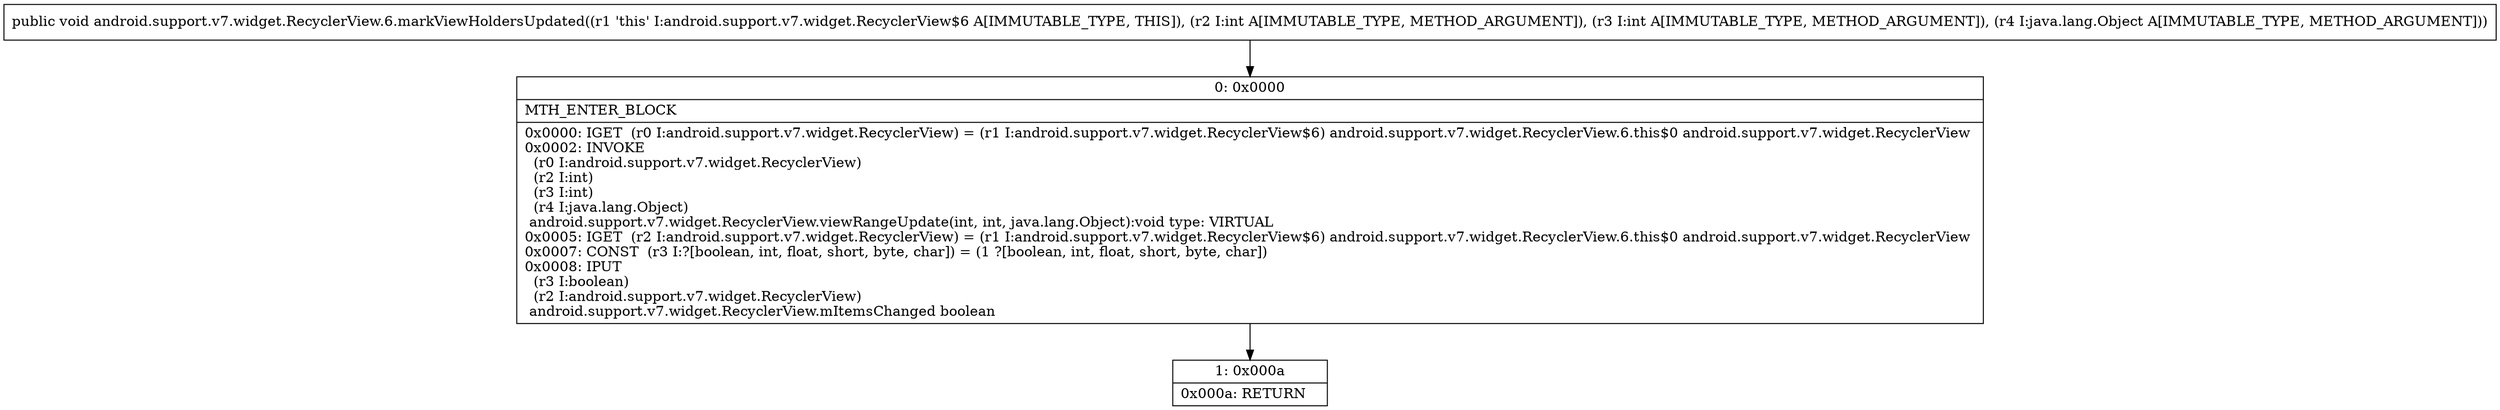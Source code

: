 digraph "CFG forandroid.support.v7.widget.RecyclerView.6.markViewHoldersUpdated(IILjava\/lang\/Object;)V" {
Node_0 [shape=record,label="{0\:\ 0x0000|MTH_ENTER_BLOCK\l|0x0000: IGET  (r0 I:android.support.v7.widget.RecyclerView) = (r1 I:android.support.v7.widget.RecyclerView$6) android.support.v7.widget.RecyclerView.6.this$0 android.support.v7.widget.RecyclerView \l0x0002: INVOKE  \l  (r0 I:android.support.v7.widget.RecyclerView)\l  (r2 I:int)\l  (r3 I:int)\l  (r4 I:java.lang.Object)\l android.support.v7.widget.RecyclerView.viewRangeUpdate(int, int, java.lang.Object):void type: VIRTUAL \l0x0005: IGET  (r2 I:android.support.v7.widget.RecyclerView) = (r1 I:android.support.v7.widget.RecyclerView$6) android.support.v7.widget.RecyclerView.6.this$0 android.support.v7.widget.RecyclerView \l0x0007: CONST  (r3 I:?[boolean, int, float, short, byte, char]) = (1 ?[boolean, int, float, short, byte, char]) \l0x0008: IPUT  \l  (r3 I:boolean)\l  (r2 I:android.support.v7.widget.RecyclerView)\l android.support.v7.widget.RecyclerView.mItemsChanged boolean \l}"];
Node_1 [shape=record,label="{1\:\ 0x000a|0x000a: RETURN   \l}"];
MethodNode[shape=record,label="{public void android.support.v7.widget.RecyclerView.6.markViewHoldersUpdated((r1 'this' I:android.support.v7.widget.RecyclerView$6 A[IMMUTABLE_TYPE, THIS]), (r2 I:int A[IMMUTABLE_TYPE, METHOD_ARGUMENT]), (r3 I:int A[IMMUTABLE_TYPE, METHOD_ARGUMENT]), (r4 I:java.lang.Object A[IMMUTABLE_TYPE, METHOD_ARGUMENT])) }"];
MethodNode -> Node_0;
Node_0 -> Node_1;
}

